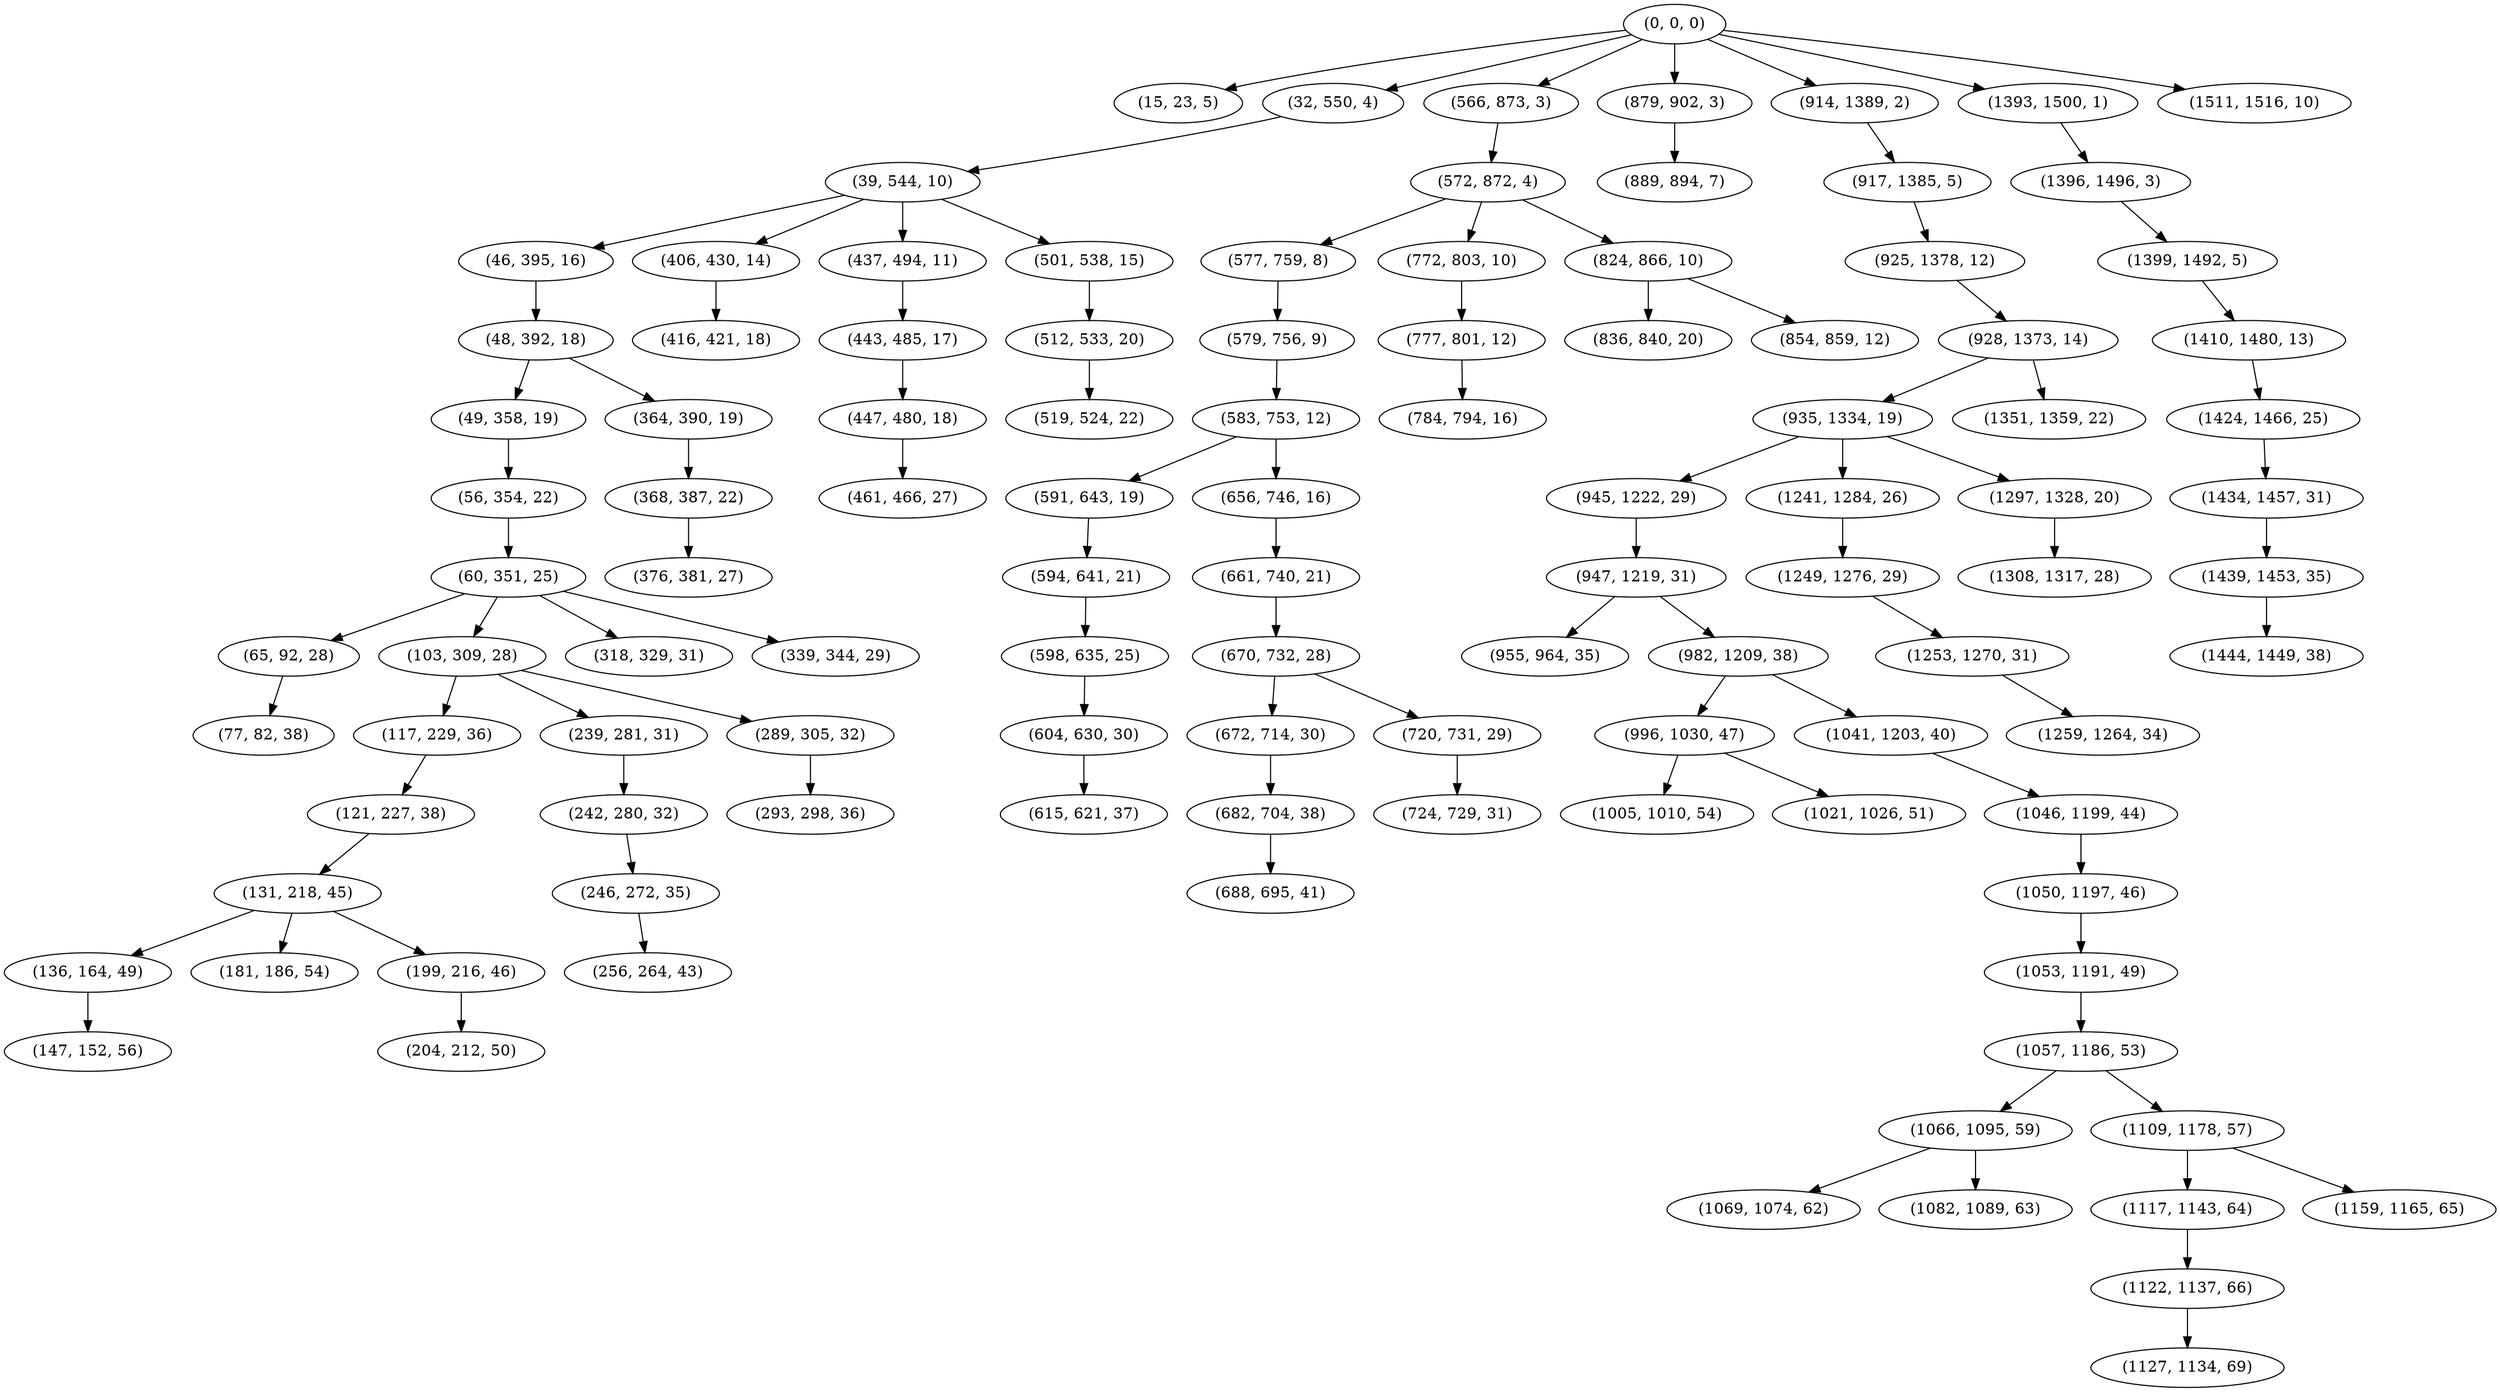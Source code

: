 digraph tree {
    "(0, 0, 0)";
    "(15, 23, 5)";
    "(32, 550, 4)";
    "(39, 544, 10)";
    "(46, 395, 16)";
    "(48, 392, 18)";
    "(49, 358, 19)";
    "(56, 354, 22)";
    "(60, 351, 25)";
    "(65, 92, 28)";
    "(77, 82, 38)";
    "(103, 309, 28)";
    "(117, 229, 36)";
    "(121, 227, 38)";
    "(131, 218, 45)";
    "(136, 164, 49)";
    "(147, 152, 56)";
    "(181, 186, 54)";
    "(199, 216, 46)";
    "(204, 212, 50)";
    "(239, 281, 31)";
    "(242, 280, 32)";
    "(246, 272, 35)";
    "(256, 264, 43)";
    "(289, 305, 32)";
    "(293, 298, 36)";
    "(318, 329, 31)";
    "(339, 344, 29)";
    "(364, 390, 19)";
    "(368, 387, 22)";
    "(376, 381, 27)";
    "(406, 430, 14)";
    "(416, 421, 18)";
    "(437, 494, 11)";
    "(443, 485, 17)";
    "(447, 480, 18)";
    "(461, 466, 27)";
    "(501, 538, 15)";
    "(512, 533, 20)";
    "(519, 524, 22)";
    "(566, 873, 3)";
    "(572, 872, 4)";
    "(577, 759, 8)";
    "(579, 756, 9)";
    "(583, 753, 12)";
    "(591, 643, 19)";
    "(594, 641, 21)";
    "(598, 635, 25)";
    "(604, 630, 30)";
    "(615, 621, 37)";
    "(656, 746, 16)";
    "(661, 740, 21)";
    "(670, 732, 28)";
    "(672, 714, 30)";
    "(682, 704, 38)";
    "(688, 695, 41)";
    "(720, 731, 29)";
    "(724, 729, 31)";
    "(772, 803, 10)";
    "(777, 801, 12)";
    "(784, 794, 16)";
    "(824, 866, 10)";
    "(836, 840, 20)";
    "(854, 859, 12)";
    "(879, 902, 3)";
    "(889, 894, 7)";
    "(914, 1389, 2)";
    "(917, 1385, 5)";
    "(925, 1378, 12)";
    "(928, 1373, 14)";
    "(935, 1334, 19)";
    "(945, 1222, 29)";
    "(947, 1219, 31)";
    "(955, 964, 35)";
    "(982, 1209, 38)";
    "(996, 1030, 47)";
    "(1005, 1010, 54)";
    "(1021, 1026, 51)";
    "(1041, 1203, 40)";
    "(1046, 1199, 44)";
    "(1050, 1197, 46)";
    "(1053, 1191, 49)";
    "(1057, 1186, 53)";
    "(1066, 1095, 59)";
    "(1069, 1074, 62)";
    "(1082, 1089, 63)";
    "(1109, 1178, 57)";
    "(1117, 1143, 64)";
    "(1122, 1137, 66)";
    "(1127, 1134, 69)";
    "(1159, 1165, 65)";
    "(1241, 1284, 26)";
    "(1249, 1276, 29)";
    "(1253, 1270, 31)";
    "(1259, 1264, 34)";
    "(1297, 1328, 20)";
    "(1308, 1317, 28)";
    "(1351, 1359, 22)";
    "(1393, 1500, 1)";
    "(1396, 1496, 3)";
    "(1399, 1492, 5)";
    "(1410, 1480, 13)";
    "(1424, 1466, 25)";
    "(1434, 1457, 31)";
    "(1439, 1453, 35)";
    "(1444, 1449, 38)";
    "(1511, 1516, 10)";
    "(0, 0, 0)" -> "(15, 23, 5)";
    "(0, 0, 0)" -> "(32, 550, 4)";
    "(0, 0, 0)" -> "(566, 873, 3)";
    "(0, 0, 0)" -> "(879, 902, 3)";
    "(0, 0, 0)" -> "(914, 1389, 2)";
    "(0, 0, 0)" -> "(1393, 1500, 1)";
    "(0, 0, 0)" -> "(1511, 1516, 10)";
    "(32, 550, 4)" -> "(39, 544, 10)";
    "(39, 544, 10)" -> "(46, 395, 16)";
    "(39, 544, 10)" -> "(406, 430, 14)";
    "(39, 544, 10)" -> "(437, 494, 11)";
    "(39, 544, 10)" -> "(501, 538, 15)";
    "(46, 395, 16)" -> "(48, 392, 18)";
    "(48, 392, 18)" -> "(49, 358, 19)";
    "(48, 392, 18)" -> "(364, 390, 19)";
    "(49, 358, 19)" -> "(56, 354, 22)";
    "(56, 354, 22)" -> "(60, 351, 25)";
    "(60, 351, 25)" -> "(65, 92, 28)";
    "(60, 351, 25)" -> "(103, 309, 28)";
    "(60, 351, 25)" -> "(318, 329, 31)";
    "(60, 351, 25)" -> "(339, 344, 29)";
    "(65, 92, 28)" -> "(77, 82, 38)";
    "(103, 309, 28)" -> "(117, 229, 36)";
    "(103, 309, 28)" -> "(239, 281, 31)";
    "(103, 309, 28)" -> "(289, 305, 32)";
    "(117, 229, 36)" -> "(121, 227, 38)";
    "(121, 227, 38)" -> "(131, 218, 45)";
    "(131, 218, 45)" -> "(136, 164, 49)";
    "(131, 218, 45)" -> "(181, 186, 54)";
    "(131, 218, 45)" -> "(199, 216, 46)";
    "(136, 164, 49)" -> "(147, 152, 56)";
    "(199, 216, 46)" -> "(204, 212, 50)";
    "(239, 281, 31)" -> "(242, 280, 32)";
    "(242, 280, 32)" -> "(246, 272, 35)";
    "(246, 272, 35)" -> "(256, 264, 43)";
    "(289, 305, 32)" -> "(293, 298, 36)";
    "(364, 390, 19)" -> "(368, 387, 22)";
    "(368, 387, 22)" -> "(376, 381, 27)";
    "(406, 430, 14)" -> "(416, 421, 18)";
    "(437, 494, 11)" -> "(443, 485, 17)";
    "(443, 485, 17)" -> "(447, 480, 18)";
    "(447, 480, 18)" -> "(461, 466, 27)";
    "(501, 538, 15)" -> "(512, 533, 20)";
    "(512, 533, 20)" -> "(519, 524, 22)";
    "(566, 873, 3)" -> "(572, 872, 4)";
    "(572, 872, 4)" -> "(577, 759, 8)";
    "(572, 872, 4)" -> "(772, 803, 10)";
    "(572, 872, 4)" -> "(824, 866, 10)";
    "(577, 759, 8)" -> "(579, 756, 9)";
    "(579, 756, 9)" -> "(583, 753, 12)";
    "(583, 753, 12)" -> "(591, 643, 19)";
    "(583, 753, 12)" -> "(656, 746, 16)";
    "(591, 643, 19)" -> "(594, 641, 21)";
    "(594, 641, 21)" -> "(598, 635, 25)";
    "(598, 635, 25)" -> "(604, 630, 30)";
    "(604, 630, 30)" -> "(615, 621, 37)";
    "(656, 746, 16)" -> "(661, 740, 21)";
    "(661, 740, 21)" -> "(670, 732, 28)";
    "(670, 732, 28)" -> "(672, 714, 30)";
    "(670, 732, 28)" -> "(720, 731, 29)";
    "(672, 714, 30)" -> "(682, 704, 38)";
    "(682, 704, 38)" -> "(688, 695, 41)";
    "(720, 731, 29)" -> "(724, 729, 31)";
    "(772, 803, 10)" -> "(777, 801, 12)";
    "(777, 801, 12)" -> "(784, 794, 16)";
    "(824, 866, 10)" -> "(836, 840, 20)";
    "(824, 866, 10)" -> "(854, 859, 12)";
    "(879, 902, 3)" -> "(889, 894, 7)";
    "(914, 1389, 2)" -> "(917, 1385, 5)";
    "(917, 1385, 5)" -> "(925, 1378, 12)";
    "(925, 1378, 12)" -> "(928, 1373, 14)";
    "(928, 1373, 14)" -> "(935, 1334, 19)";
    "(928, 1373, 14)" -> "(1351, 1359, 22)";
    "(935, 1334, 19)" -> "(945, 1222, 29)";
    "(935, 1334, 19)" -> "(1241, 1284, 26)";
    "(935, 1334, 19)" -> "(1297, 1328, 20)";
    "(945, 1222, 29)" -> "(947, 1219, 31)";
    "(947, 1219, 31)" -> "(955, 964, 35)";
    "(947, 1219, 31)" -> "(982, 1209, 38)";
    "(982, 1209, 38)" -> "(996, 1030, 47)";
    "(982, 1209, 38)" -> "(1041, 1203, 40)";
    "(996, 1030, 47)" -> "(1005, 1010, 54)";
    "(996, 1030, 47)" -> "(1021, 1026, 51)";
    "(1041, 1203, 40)" -> "(1046, 1199, 44)";
    "(1046, 1199, 44)" -> "(1050, 1197, 46)";
    "(1050, 1197, 46)" -> "(1053, 1191, 49)";
    "(1053, 1191, 49)" -> "(1057, 1186, 53)";
    "(1057, 1186, 53)" -> "(1066, 1095, 59)";
    "(1057, 1186, 53)" -> "(1109, 1178, 57)";
    "(1066, 1095, 59)" -> "(1069, 1074, 62)";
    "(1066, 1095, 59)" -> "(1082, 1089, 63)";
    "(1109, 1178, 57)" -> "(1117, 1143, 64)";
    "(1109, 1178, 57)" -> "(1159, 1165, 65)";
    "(1117, 1143, 64)" -> "(1122, 1137, 66)";
    "(1122, 1137, 66)" -> "(1127, 1134, 69)";
    "(1241, 1284, 26)" -> "(1249, 1276, 29)";
    "(1249, 1276, 29)" -> "(1253, 1270, 31)";
    "(1253, 1270, 31)" -> "(1259, 1264, 34)";
    "(1297, 1328, 20)" -> "(1308, 1317, 28)";
    "(1393, 1500, 1)" -> "(1396, 1496, 3)";
    "(1396, 1496, 3)" -> "(1399, 1492, 5)";
    "(1399, 1492, 5)" -> "(1410, 1480, 13)";
    "(1410, 1480, 13)" -> "(1424, 1466, 25)";
    "(1424, 1466, 25)" -> "(1434, 1457, 31)";
    "(1434, 1457, 31)" -> "(1439, 1453, 35)";
    "(1439, 1453, 35)" -> "(1444, 1449, 38)";
}
